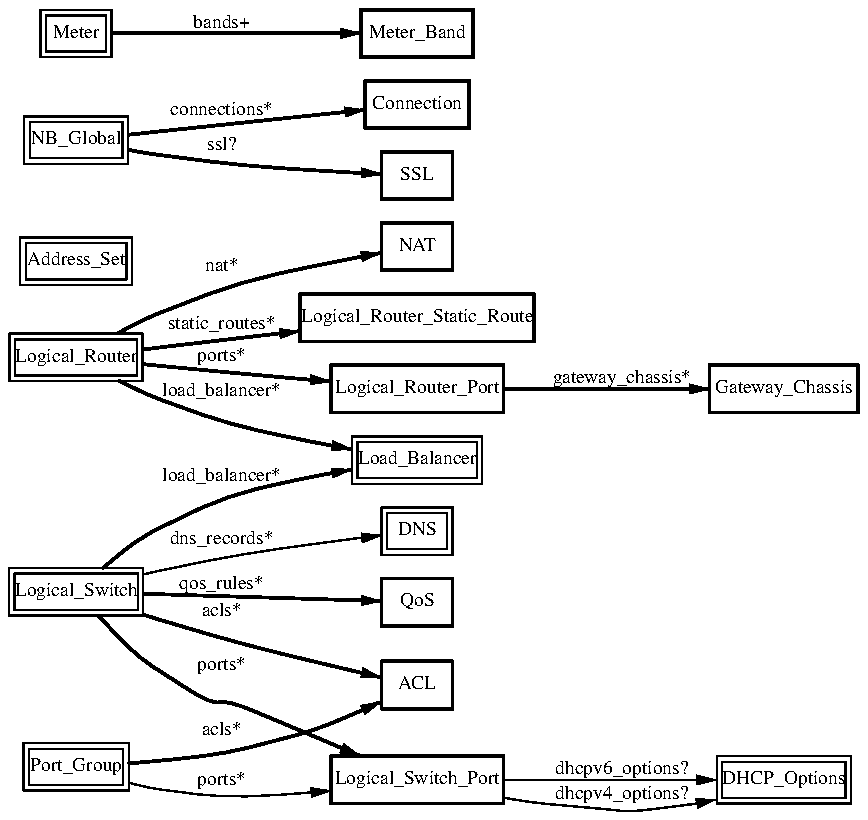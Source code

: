 .ps -3
.PS
linethick = 1;
linethick = 0.500000;
box at 2.040596,1.748791 wid 0.651667 height 0.236970 "Load_Balancer"
box at 2.040596,1.748791 wid 0.596112 height 0.181414
linethick = 1.000000;
box at 2.040596,0.149248 wid 0.862286 height 0.236970 "Logical_Switch_Port"
linethick = 0.500000;
box at 3.873796,0.149248 wid 0.671431 height 0.236970 "DHCP_Options"
box at 3.873796,0.149248 wid 0.615875 height 0.181414
linethick = 0.500000;
box at 0.335706,2.742738 wid 0.559534 height 0.236970 "Address_Set"
box at 0.335706,2.742738 wid 0.503978 height 0.181414
linethick = 0.500000;
box at 0.335706,3.348339 wid 0.520007 height 0.236970 "NB_Global"
box at 0.335706,3.348339 wid 0.464451 height 0.181414
linethick = 1.000000;
box at 2.040596,3.526066 wid 0.520007 height 0.236970 "Connection"
linethick = 1.000000;
box at 2.040596,3.170611 wid 0.355455 height 0.236970 "SSL"
linethick = 1.000000;
box at 2.040596,1.037881 wid 0.355455 height 0.236970 "QoS"
linethick = 0.500000;
box at 2.040596,1.393336 wid 0.355455 height 0.236970 "DNS"
box at 2.040596,1.393336 wid 0.299899 height 0.181414
linethick = 1.000000;
box at 2.040596,3.881521 wid 0.559534 height 0.236970 "Meter_Band"
linethick = 1.000000;
box at 2.040596,2.459701 wid 1.171674 height 0.236970 "Logical_Router_Static_Route"
linethick = 1.000000;
box at 2.040596,2.104246 wid 0.862286 height 0.236970 "Logical_Router_Port"
linethick = 1.000000;
box at 3.873796,2.104246 wid 0.743801 height 0.236970 "Gateway_Chassis"
linethick = 0.500000;
box at 0.335706,2.262210 wid 0.664843 height 0.236970 "Logical_Router"
box at 0.335706,2.262210 wid 0.609287 height 0.181414
linethick = 1.000000;
box at 2.040596,2.815156 wid 0.355455 height 0.236970 "NAT"
linethick = 0.500000;
box at 0.335706,3.881521 wid 0.355455 height 0.236970 "Meter"
box at 0.335706,3.881521 wid 0.299899 height 0.181414
linethick = 0.500000;
box at 0.335706,0.215074 wid 0.526595 height 0.236970 "Port_Group"
box at 0.335706,0.215074 wid 0.471039 height 0.181414
linethick = 1.000000;
box at 2.040596,0.623184 wid 0.355455 height 0.236970 "ACL"
linethick = 0.500000;
box at 0.335706,1.090536 wid 0.671431 height 0.236970 "Logical_Switch"
box at 0.335706,1.090536 wid 0.615875 height 0.181414
linethick = 0.500000;
spline -> from 2.473872,0.149248 to 2.473872,0.149248 to 2.798568,0.149248 to 3.238811,0.149248 to 3.536919,0.149248
"dhcpv6_options?" at 3.064164,0.198619
linethick = 0.500000;
spline -> from 2.473588,0.060461 to 2.473588,0.060461 to 2.562831,0.045356 to 2.656623,0.032029 to 2.744918,0.024182 to 3.027576,-0.000951 to 3.101890,-0.011616 to 3.383410,0.024182 to 3.433316,0.030529 to 3.485450,0.040420 to 3.536256,0.051925
"dhcpv4_options?" at 3.064164,0.073551
linethick = 1.000000;
spline -> from 0.597401,3.375164 to 0.597401,3.375164 to 0.916742,3.408719 to 1.460541,3.465828 to 1.779597,3.499336
"connections*" at 1.063095,3.496445
linethick = 1.000000;
spline -> from 0.597307,3.299002 to 0.597307,3.299002 to 0.660104,3.288054 to 0.727261,3.277342 to 0.789916,3.269333 to 1.171390,3.220659 to 1.621965,3.192033 to 1.862395,3.179047
"ssl?" at 1.063095,3.318717
linethick = 1.000000;
spline -> from 2.473872,2.104246 to 2.473872,2.104246 to 2.785914,2.104246 to 3.204782,2.104246 to 3.501564,2.104246
"gateway_chassis*" at 3.064164,2.153631
linethick = 1.000000;
spline -> from 0.554083,2.143583 to 0.554083,2.143583 to 0.627165,2.106095 to 0.710626,2.067042 to 0.789916,2.038416 to 1.095512,1.928177 to 1.458787,1.849266 to 1.713625,1.801920
"load_balancer*" at 1.063095,2.087800
linethick = 1.000000;
spline -> from 0.669867,2.300837 to 0.669867,2.300837 to 0.710294,2.305576 to 0.751053,2.310363 to 0.789916,2.314913 to 1.005890,2.340174 to 1.242955,2.367804 to 1.451678,2.392070
"static_routes*" at 1.063095,2.423492
linethick = 1.000000;
spline -> from 0.669819,2.228039 to 0.669819,2.228039 to 0.710246,2.223963 to 0.751005,2.219888 to 0.789916,2.216143 to 1.061863,2.189935 to 1.367506,2.162399 to 1.607794,2.141214
"ports*" at 1.063095,2.265528
linethick = 1.000000;
spline -> from 0.542472,2.381312 to 0.542472,2.381312 to 0.618160,2.422781 to 0.706218,2.466952 to 0.789916,2.499180 to 1.160016,2.641836 to 1.616941,2.738852 to 1.860973,2.784777
"nat*" at 1.063095,2.713117
linethick = 1.000000;
spline -> from 0.513798,3.881521 to 0.513798,3.881521 to 0.806978,3.881521 to 1.406796,3.881521 to 1.759028,3.881521
"bands+" at 1.063095,3.930906
linethick = 0.500000;
spline -> from 0.600387,0.134618 to 0.600387,0.134618 to 0.661905,0.118840 to 0.727735,0.104679 to 0.789916,0.096589 to 1.061104,0.061304 to 1.368028,0.073750 to 1.609216,0.095371
"ports*" at 1.063095,0.145959
linethick = 1.000000;
spline -> from 0.601003,0.231847 to 0.601003,0.231847 to 0.803565,0.249160 to 1.091152,0.282971 to 1.336226,0.346725 to 1.520352,0.394612 to 1.721397,0.477779 to 1.860214,0.540434
"acls*" at 1.063095,0.396095
linethick = 1.000000;
spline -> from 0.472367,1.209779 to 0.472367,1.209779 to 0.557211,1.281818 to 0.673469,1.370208 to 0.789916,1.426275 to 1.086460,1.568978 to 1.454285,1.654335 to 1.712819,1.701018
"load_balancer*" at 1.063095,1.666515
linethick = 1.000000;
spline -> from 0.446632,0.970771 to 0.446632,0.970771 to 0.531713,0.878780 to 0.658871,0.753612 to 0.789916,0.669251 to 1.010535,0.527258 to 1.094043,0.546453 to 1.336226,0.445461 to 1.474712,0.387711 to 1.628221,0.322658 to 1.755900,0.268255
"ports*" at 1.063095,0.718635
linethick = 1.000000;
spline -> from 0.672473,1.080251 to 0.672473,1.080251 to 1.029208,1.069161 to 1.583860,1.051910 to 1.862252,1.043237
"qos_rules*" at 1.063095,1.126745
linethick = 0.500000;
spline -> from 0.671526,1.176509 to 0.671526,1.176509 to 0.711289,1.185845 to 0.751432,1.194708 to 0.789916,1.202433 to 1.170158,1.278974 to 1.621207,1.341155 to 1.862063,1.372104
"dns_records*" at 1.063095,1.350539
linethick = 1.000000;
spline -> from 0.673800,0.975226 to 0.673800,0.975226 to 0.712806,0.962620 to 0.752143,0.950297 to 0.789916,0.939160 to 1.169210,0.827025 to 1.620638,0.718493 to 1.861779,0.662473
"acls*" at 1.063095,0.988497
.ps +3
.PE
